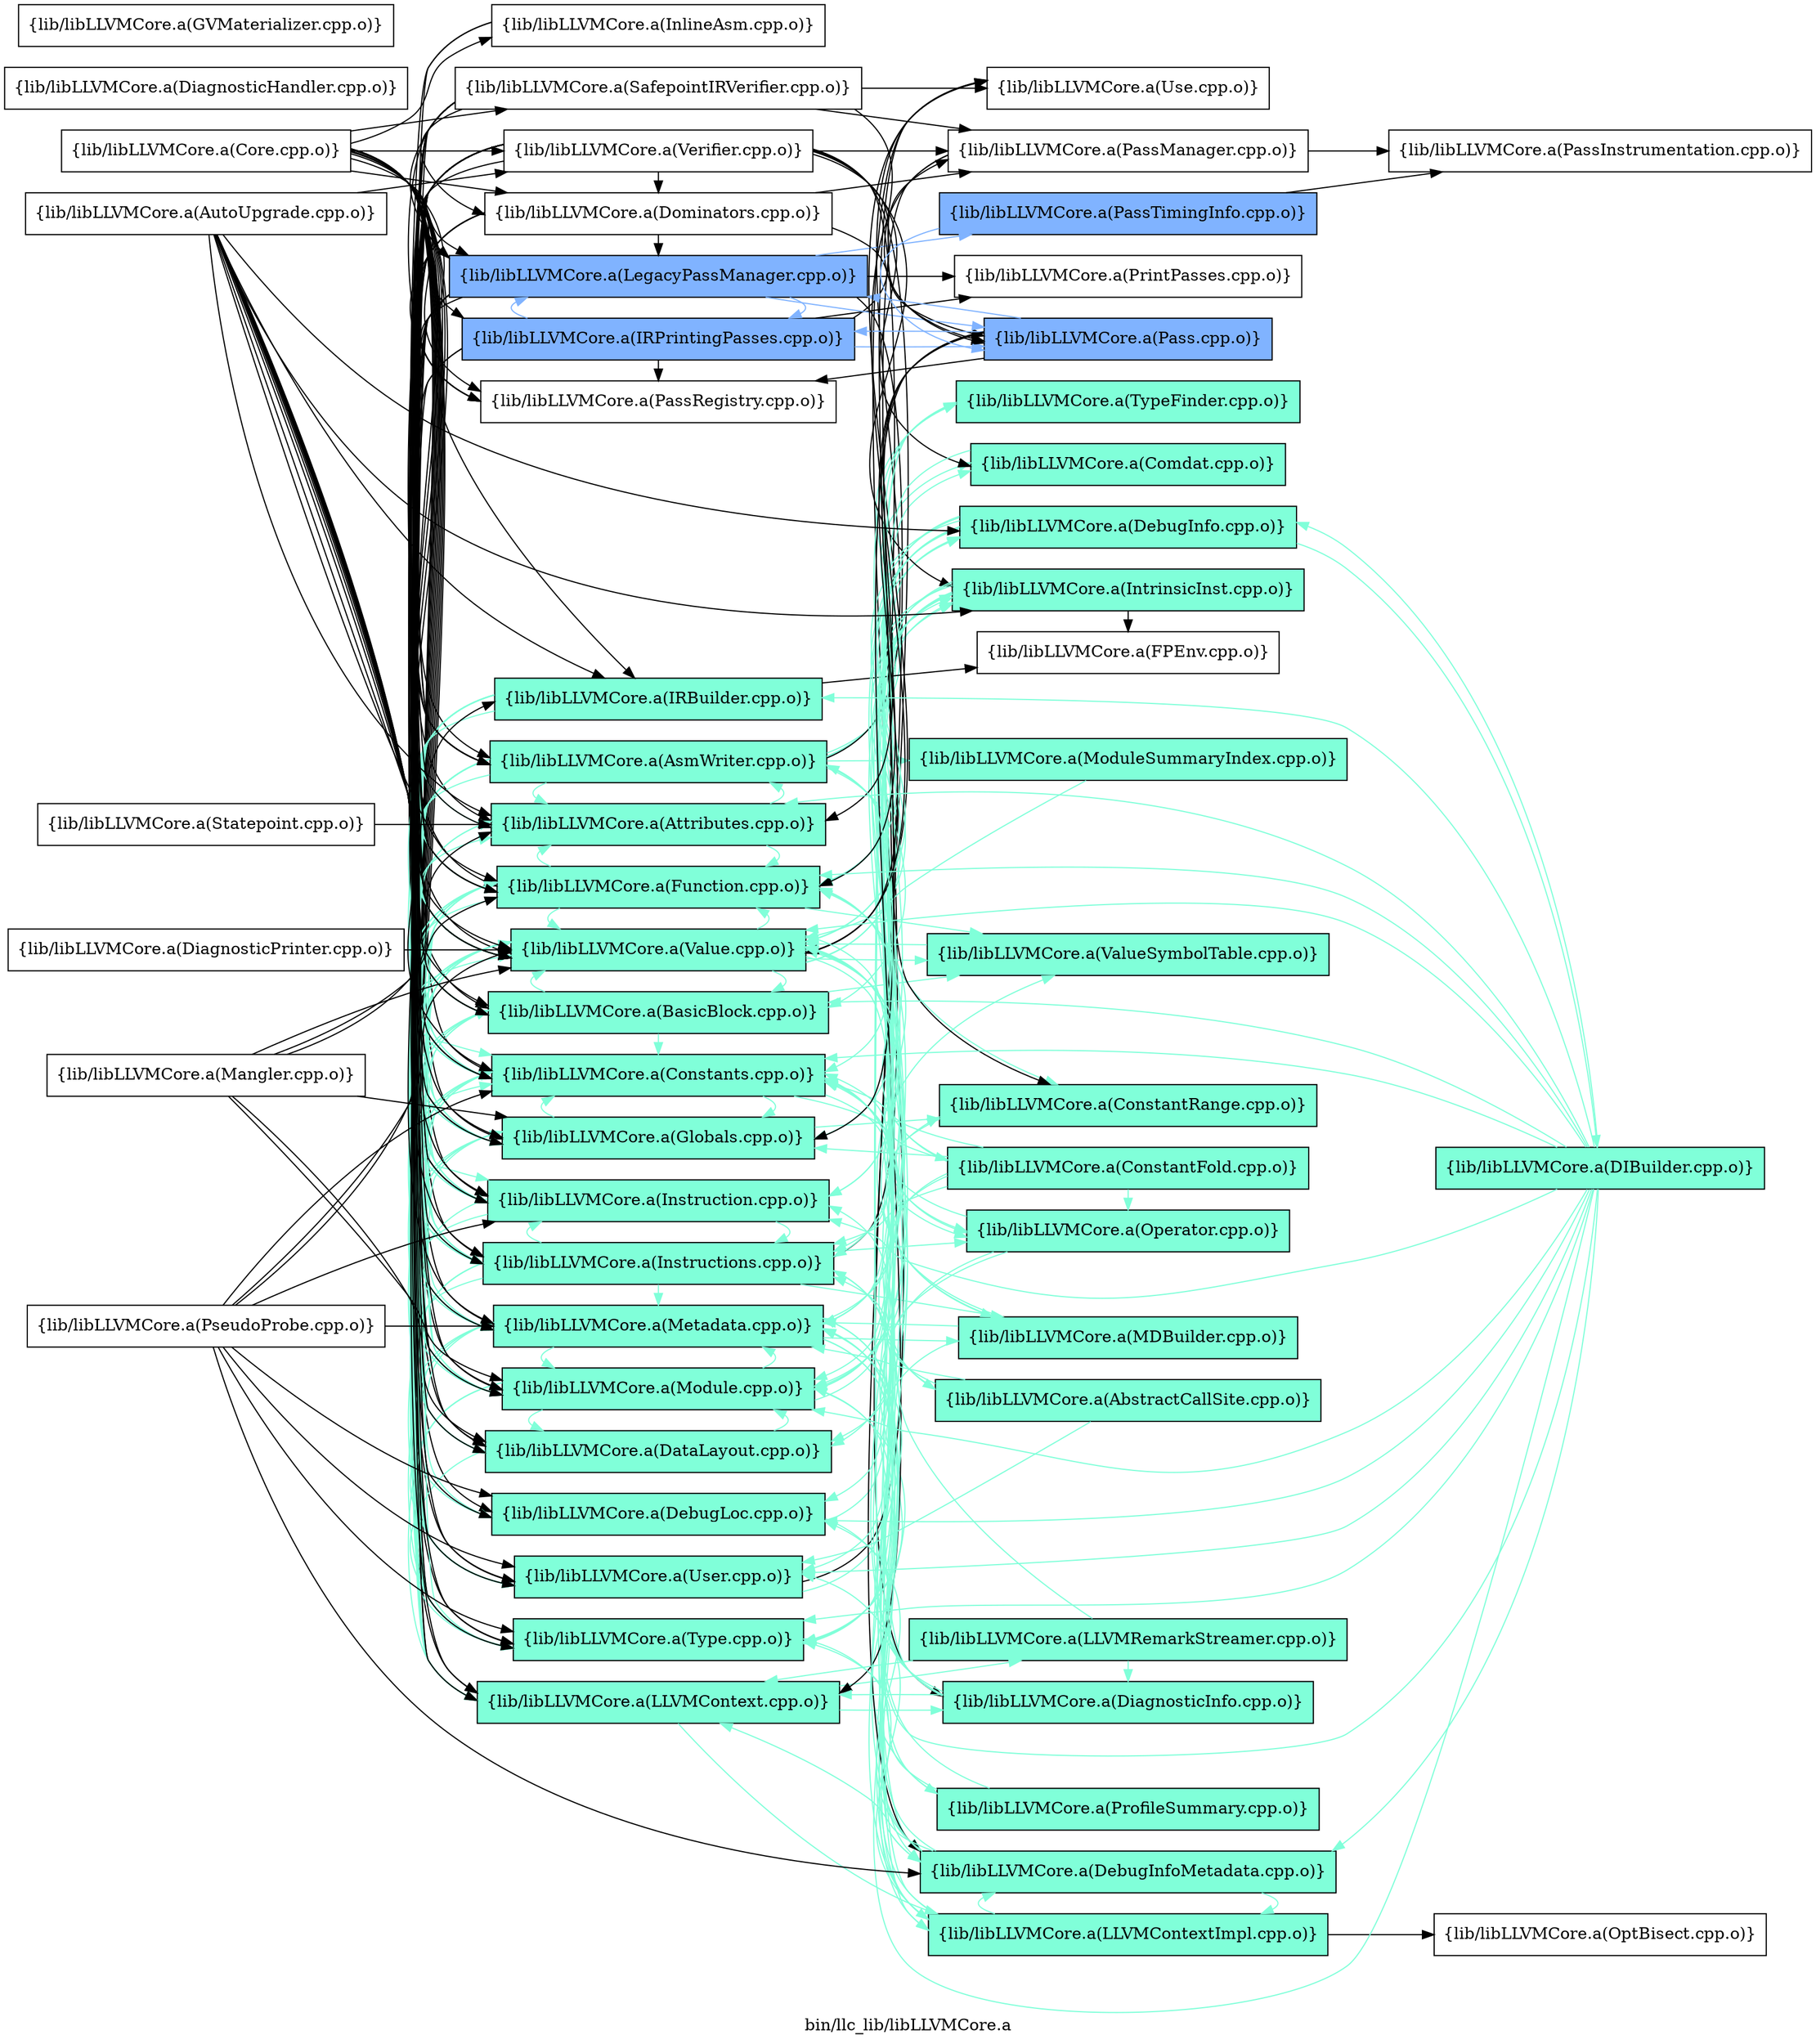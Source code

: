 digraph "bin/llc_lib/libLLVMCore.a" {
	label="bin/llc_lib/libLLVMCore.a";
	rankdir=LR;
	{ rank=same; Node0x556d1ba22d98;  }
	{ rank=same; Node0x556d1ba23798; Node0x556d1ba25278; Node0x556d1ba25098; Node0x556d1ba23068; Node0x556d1ba1ea68; Node0x556d1ba22578; Node0x556d1ba25a48; Node0x556d1ba252c8; Node0x556d1ba24cd8; Node0x556d1ba30538; Node0x556d1ba31078; Node0x556d1ba31848; Node0x556d1ba38788; Node0x556d1ba37608; Node0x556d1ba39778; Node0x556d1ba35c68; Node0x556d1ba2fb88; Node0x556d1ba2f318; Node0x556d1ba2ad18; Node0x556d1ba1be08; Node0x556d1ba1fdc8; Node0x556d1ba1e838; Node0x556d1ba1f558; Node0x556d1ba2d1a8;  }
	{ rank=same; Node0x556d1ba21cb8; Node0x556d1ba214e8; Node0x556d1ba22de8; Node0x556d1ba39548; Node0x556d1ba2d6f8; Node0x556d1ba2e418; Node0x556d1ba20a98; Node0x556d1ba20458; Node0x556d1ba2ca78; Node0x556d1ba21768; Node0x556d1ba1e888; Node0x556d1ba2c3e8; Node0x556d1ba2d068; Node0x556d1ba23b08; Node0x556d1ba266c8; Node0x556d1ba32158; Node0x556d1ba1c218; Node0x556d1ba390e8; Node0x556d1ba21a88; Node0x556d1ba357b8; Node0x556d1ba1dde8; Node0x556d1ba1ca88;  }
	{ rank=same; Node0x556d1ba22d98;  }
	{ rank=same; Node0x556d1ba23798; Node0x556d1ba25278; Node0x556d1ba25098; Node0x556d1ba23068; Node0x556d1ba1ea68; Node0x556d1ba22578; Node0x556d1ba25a48; Node0x556d1ba252c8; Node0x556d1ba24cd8; Node0x556d1ba30538; Node0x556d1ba31078; Node0x556d1ba31848; Node0x556d1ba38788; Node0x556d1ba37608; Node0x556d1ba39778; Node0x556d1ba35c68; Node0x556d1ba2fb88; Node0x556d1ba2f318; Node0x556d1ba2ad18; Node0x556d1ba1be08; Node0x556d1ba1fdc8; Node0x556d1ba1e838; Node0x556d1ba1f558; Node0x556d1ba2d1a8;  }
	{ rank=same; Node0x556d1ba21cb8; Node0x556d1ba214e8; Node0x556d1ba22de8; Node0x556d1ba39548; Node0x556d1ba2d6f8; Node0x556d1ba2e418; Node0x556d1ba20a98; Node0x556d1ba20458; Node0x556d1ba2ca78; Node0x556d1ba21768; Node0x556d1ba1e888; Node0x556d1ba2c3e8; Node0x556d1ba2d068; Node0x556d1ba23b08; Node0x556d1ba266c8; Node0x556d1ba32158; Node0x556d1ba1c218; Node0x556d1ba390e8; Node0x556d1ba21a88; Node0x556d1ba357b8; Node0x556d1ba1dde8; Node0x556d1ba1ca88;  }

	Node0x556d1ba22d98 [shape=record,shape=box,group=0,label="{lib/libLLVMCore.a(Core.cpp.o)}"];
	Node0x556d1ba22d98 -> Node0x556d1ba23798;
	Node0x556d1ba22d98 -> Node0x556d1ba25278;
	Node0x556d1ba22d98 -> Node0x556d1ba25098;
	Node0x556d1ba22d98 -> Node0x556d1ba23068;
	Node0x556d1ba22d98 -> Node0x556d1ba1ea68;
	Node0x556d1ba22d98 -> Node0x556d1ba22578;
	Node0x556d1ba22d98 -> Node0x556d1ba25a48;
	Node0x556d1ba22d98 -> Node0x556d1ba252c8;
	Node0x556d1ba22d98 -> Node0x556d1ba24cd8;
	Node0x556d1ba22d98 -> Node0x556d1ba30538;
	Node0x556d1ba22d98 -> Node0x556d1ba31078;
	Node0x556d1ba22d98 -> Node0x556d1ba31848;
	Node0x556d1ba22d98 -> Node0x556d1ba38788;
	Node0x556d1ba22d98 -> Node0x556d1ba37608;
	Node0x556d1ba22d98 -> Node0x556d1ba39778;
	Node0x556d1ba22d98 -> Node0x556d1ba35c68;
	Node0x556d1ba22d98 -> Node0x556d1ba2fb88;
	Node0x556d1ba22d98 -> Node0x556d1ba2f318;
	Node0x556d1ba22d98 -> Node0x556d1ba2ad18;
	Node0x556d1ba22d98 -> Node0x556d1ba1be08;
	Node0x556d1ba22d98 -> Node0x556d1ba1fdc8;
	Node0x556d1ba22d98 -> Node0x556d1ba1e838;
	Node0x556d1ba22d98 -> Node0x556d1ba1f558;
	Node0x556d1ba22d98 -> Node0x556d1ba2d1a8;
	Node0x556d1ba1ea68 [shape=record,shape=box,group=1,style=filled,fillcolor="0.450000 0.5 1",label="{lib/libLLVMCore.a(DataLayout.cpp.o)}"];
	Node0x556d1ba1ea68 -> Node0x556d1ba24cd8[color="0.450000 0.5 1"];
	Node0x556d1ba1ea68 -> Node0x556d1ba2f318[color="0.450000 0.5 1"];
	Node0x556d1ba1ea68 -> Node0x556d1ba1fdc8[color="0.450000 0.5 1"];
	Node0x556d1ba21e98 [shape=record,shape=box,group=0,label="{lib/libLLVMCore.a(DiagnosticHandler.cpp.o)}"];
	Node0x556d1ba39778 [shape=record,shape=box,group=1,style=filled,fillcolor="0.450000 0.5 1",label="{lib/libLLVMCore.a(LLVMContext.cpp.o)}"];
	Node0x556d1ba39778 -> Node0x556d1ba21a88[color="0.450000 0.5 1"];
	Node0x556d1ba39778 -> Node0x556d1ba390e8[color="0.450000 0.5 1"];
	Node0x556d1ba39778 -> Node0x556d1ba357b8[color="0.450000 0.5 1"];
	Node0x556d1ba357b8 [shape=record,shape=box,group=1,style=filled,fillcolor="0.450000 0.5 1",label="{lib/libLLVMCore.a(LLVMRemarkStreamer.cpp.o)}"];
	Node0x556d1ba357b8 -> Node0x556d1ba21a88[color="0.450000 0.5 1"];
	Node0x556d1ba357b8 -> Node0x556d1ba39778[color="0.450000 0.5 1"];
	Node0x556d1ba357b8 -> Node0x556d1ba1f558[color="0.450000 0.5 1"];
	Node0x556d1ba35c68 [shape=record,shape=box,group=2,style=filled,fillcolor="0.600000 0.5 1",label="{lib/libLLVMCore.a(LegacyPassManager.cpp.o)}"];
	Node0x556d1ba35c68 -> Node0x556d1ba23798;
	Node0x556d1ba35c68 -> Node0x556d1ba21a88;
	Node0x556d1ba35c68 -> Node0x556d1ba252c8;
	Node0x556d1ba35c68 -> Node0x556d1ba24cd8;
	Node0x556d1ba35c68 -> Node0x556d1ba31078[color="0.600000 0.5 1"];
	Node0x556d1ba35c68 -> Node0x556d1ba39778;
	Node0x556d1ba35c68 -> Node0x556d1ba2f318;
	Node0x556d1ba35c68 -> Node0x556d1ba2c3e8[color="0.600000 0.5 1"];
	Node0x556d1ba35c68 -> Node0x556d1ba2ad18;
	Node0x556d1ba35c68 -> Node0x556d1ba1dde8[color="0.600000 0.5 1"];
	Node0x556d1ba35c68 -> Node0x556d1ba1c218;
	Node0x556d1ba35c68 -> Node0x556d1ba1f558;
	Node0x556d1ba2f318 [shape=record,shape=box,group=1,style=filled,fillcolor="0.450000 0.5 1",label="{lib/libLLVMCore.a(Module.cpp.o)}"];
	Node0x556d1ba2f318 -> Node0x556d1ba21cb8[color="0.450000 0.5 1"];
	Node0x556d1ba2f318 -> Node0x556d1ba23068[color="0.450000 0.5 1"];
	Node0x556d1ba2f318 -> Node0x556d1ba1ea68[color="0.450000 0.5 1"];
	Node0x556d1ba2f318 -> Node0x556d1ba252c8[color="0.450000 0.5 1"];
	Node0x556d1ba2f318 -> Node0x556d1ba24cd8[color="0.450000 0.5 1"];
	Node0x556d1ba2f318 -> Node0x556d1ba39778[color="0.450000 0.5 1"];
	Node0x556d1ba2f318 -> Node0x556d1ba2fb88[color="0.450000 0.5 1"];
	Node0x556d1ba2f318 -> Node0x556d1ba1ca88[color="0.450000 0.5 1"];
	Node0x556d1ba2f318 -> Node0x556d1ba1fdc8[color="0.450000 0.5 1"];
	Node0x556d1ba2f318 -> Node0x556d1ba20a98[color="0.450000 0.5 1"];
	Node0x556d1ba2f318 -> Node0x556d1ba1e838[color="0.450000 0.5 1"];
	Node0x556d1ba2f318 -> Node0x556d1ba1f558[color="0.450000 0.5 1"];
	Node0x556d1ba2f318 -> Node0x556d1ba2ca78[color="0.450000 0.5 1"];
	Node0x556d1ba2ad18 [shape=record,shape=box,group=0,label="{lib/libLLVMCore.a(PassRegistry.cpp.o)}"];
	Node0x556d1ba2d1a8 [shape=record,shape=box,group=0,label="{lib/libLLVMCore.a(Verifier.cpp.o)}"];
	Node0x556d1ba2d1a8 -> Node0x556d1ba23798;
	Node0x556d1ba2d1a8 -> Node0x556d1ba25278;
	Node0x556d1ba2d1a8 -> Node0x556d1ba25098;
	Node0x556d1ba2d1a8 -> Node0x556d1ba21cb8;
	Node0x556d1ba2d1a8 -> Node0x556d1ba214e8;
	Node0x556d1ba2d1a8 -> Node0x556d1ba23068;
	Node0x556d1ba2d1a8 -> Node0x556d1ba1ea68;
	Node0x556d1ba2d1a8 -> Node0x556d1ba22de8;
	Node0x556d1ba2d1a8 -> Node0x556d1ba22578;
	Node0x556d1ba2d1a8 -> Node0x556d1ba25a48;
	Node0x556d1ba2d1a8 -> Node0x556d1ba252c8;
	Node0x556d1ba2d1a8 -> Node0x556d1ba24cd8;
	Node0x556d1ba2d1a8 -> Node0x556d1ba38788;
	Node0x556d1ba2d1a8 -> Node0x556d1ba37608;
	Node0x556d1ba2d1a8 -> Node0x556d1ba39548;
	Node0x556d1ba2d1a8 -> Node0x556d1ba39778;
	Node0x556d1ba2d1a8 -> Node0x556d1ba35c68;
	Node0x556d1ba2d1a8 -> Node0x556d1ba2fb88;
	Node0x556d1ba2d1a8 -> Node0x556d1ba2f318;
	Node0x556d1ba2d1a8 -> Node0x556d1ba2c3e8;
	Node0x556d1ba2d1a8 -> Node0x556d1ba2d068;
	Node0x556d1ba2d1a8 -> Node0x556d1ba2ad18;
	Node0x556d1ba2d1a8 -> Node0x556d1ba1fdc8;
	Node0x556d1ba2d1a8 -> Node0x556d1ba1e838;
	Node0x556d1ba2d1a8 -> Node0x556d1ba1f558;
	Node0x556d1ba2c3e8 [shape=record,shape=box,group=2,style=filled,fillcolor="0.600000 0.5 1",label="{lib/libLLVMCore.a(Pass.cpp.o)}"];
	Node0x556d1ba2c3e8 -> Node0x556d1ba25278;
	Node0x556d1ba2c3e8 -> Node0x556d1ba252c8;
	Node0x556d1ba2c3e8 -> Node0x556d1ba31078[color="0.600000 0.5 1"];
	Node0x556d1ba2c3e8 -> Node0x556d1ba39778;
	Node0x556d1ba2c3e8 -> Node0x556d1ba35c68[color="0.600000 0.5 1"];
	Node0x556d1ba2c3e8 -> Node0x556d1ba2ad18;
	Node0x556d1ba2c3e8 -> Node0x556d1ba1f558;
	Node0x556d1ba1f558 [shape=record,shape=box,group=1,style=filled,fillcolor="0.450000 0.5 1",label="{lib/libLLVMCore.a(Value.cpp.o)}"];
	Node0x556d1ba1f558 -> Node0x556d1ba25278[color="0.450000 0.5 1"];
	Node0x556d1ba1f558 -> Node0x556d1ba25098[color="0.450000 0.5 1"];
	Node0x556d1ba1f558 -> Node0x556d1ba23068[color="0.450000 0.5 1"];
	Node0x556d1ba1f558 -> Node0x556d1ba1ea68[color="0.450000 0.5 1"];
	Node0x556d1ba1f558 -> Node0x556d1ba1e888[color="0.450000 0.5 1"];
	Node0x556d1ba1f558 -> Node0x556d1ba252c8[color="0.450000 0.5 1"];
	Node0x556d1ba1f558 -> Node0x556d1ba24cd8[color="0.450000 0.5 1"];
	Node0x556d1ba1f558 -> Node0x556d1ba38788[color="0.450000 0.5 1"];
	Node0x556d1ba1f558 -> Node0x556d1ba37608[color="0.450000 0.5 1"];
	Node0x556d1ba1f558 -> Node0x556d1ba39548[color="0.450000 0.5 1"];
	Node0x556d1ba1f558 -> Node0x556d1ba39778[color="0.450000 0.5 1"];
	Node0x556d1ba1f558 -> Node0x556d1ba390e8[color="0.450000 0.5 1"];
	Node0x556d1ba1f558 -> Node0x556d1ba2fb88[color="0.450000 0.5 1"];
	Node0x556d1ba1f558 -> Node0x556d1ba2e418[color="0.450000 0.5 1"];
	Node0x556d1ba1f558 -> Node0x556d1ba1fdc8[color="0.450000 0.5 1"];
	Node0x556d1ba1f558 -> Node0x556d1ba20458;
	Node0x556d1ba1f558 -> Node0x556d1ba1e838[color="0.450000 0.5 1"];
	Node0x556d1ba1f558 -> Node0x556d1ba2ca78[color="0.450000 0.5 1"];
	Node0x556d1ba25278 [shape=record,shape=box,group=1,style=filled,fillcolor="0.450000 0.5 1",label="{lib/libLLVMCore.a(Attributes.cpp.o)}"];
	Node0x556d1ba25278 -> Node0x556d1ba23798[color="0.450000 0.5 1"];
	Node0x556d1ba25278 -> Node0x556d1ba252c8[color="0.450000 0.5 1"];
	Node0x556d1ba23068 [shape=record,shape=box,group=1,style=filled,fillcolor="0.450000 0.5 1",label="{lib/libLLVMCore.a(Constants.cpp.o)}"];
	Node0x556d1ba23068 -> Node0x556d1ba21768[color="0.450000 0.5 1"];
	Node0x556d1ba23068 -> Node0x556d1ba252c8[color="0.450000 0.5 1"];
	Node0x556d1ba23068 -> Node0x556d1ba24cd8[color="0.450000 0.5 1"];
	Node0x556d1ba23068 -> Node0x556d1ba38788[color="0.450000 0.5 1"];
	Node0x556d1ba23068 -> Node0x556d1ba37608[color="0.450000 0.5 1"];
	Node0x556d1ba23068 -> Node0x556d1ba2e418[color="0.450000 0.5 1"];
	Node0x556d1ba23068 -> Node0x556d1ba1fdc8[color="0.450000 0.5 1"];
	Node0x556d1ba23068 -> Node0x556d1ba1e838[color="0.450000 0.5 1"];
	Node0x556d1ba23068 -> Node0x556d1ba1f558[color="0.450000 0.5 1"];
	Node0x556d1ba2ef08 [shape=record,shape=box,group=0,label="{lib/libLLVMCore.a(Mangler.cpp.o)}"];
	Node0x556d1ba2ef08 -> Node0x556d1ba25278;
	Node0x556d1ba2ef08 -> Node0x556d1ba1ea68;
	Node0x556d1ba2ef08 -> Node0x556d1ba252c8;
	Node0x556d1ba2ef08 -> Node0x556d1ba24cd8;
	Node0x556d1ba2ef08 -> Node0x556d1ba2f318;
	Node0x556d1ba2ef08 -> Node0x556d1ba1f558;
	Node0x556d1ba2fb88 [shape=record,shape=box,group=1,style=filled,fillcolor="0.450000 0.5 1",label="{lib/libLLVMCore.a(Metadata.cpp.o)}"];
	Node0x556d1ba2fb88 -> Node0x556d1ba214e8[color="0.450000 0.5 1"];
	Node0x556d1ba2fb88 -> Node0x556d1ba23068[color="0.450000 0.5 1"];
	Node0x556d1ba2fb88 -> Node0x556d1ba22de8[color="0.450000 0.5 1"];
	Node0x556d1ba2fb88 -> Node0x556d1ba22578[color="0.450000 0.5 1"];
	Node0x556d1ba2fb88 -> Node0x556d1ba39778[color="0.450000 0.5 1"];
	Node0x556d1ba2fb88 -> Node0x556d1ba390e8[color="0.450000 0.5 1"];
	Node0x556d1ba2fb88 -> Node0x556d1ba266c8[color="0.450000 0.5 1"];
	Node0x556d1ba2fb88 -> Node0x556d1ba2f318[color="0.450000 0.5 1"];
	Node0x556d1ba2fb88 -> Node0x556d1ba1fdc8[color="0.450000 0.5 1"];
	Node0x556d1ba2fb88 -> Node0x556d1ba1f558[color="0.450000 0.5 1"];
	Node0x556d1ba21a88 [shape=record,shape=box,group=1,style=filled,fillcolor="0.450000 0.5 1",label="{lib/libLLVMCore.a(DiagnosticInfo.cpp.o)}"];
	Node0x556d1ba21a88 -> Node0x556d1ba23798[color="0.450000 0.5 1"];
	Node0x556d1ba21a88 -> Node0x556d1ba22578[color="0.450000 0.5 1"];
	Node0x556d1ba21a88 -> Node0x556d1ba252c8[color="0.450000 0.5 1"];
	Node0x556d1ba21a88 -> Node0x556d1ba38788[color="0.450000 0.5 1"];
	Node0x556d1ba21a88 -> Node0x556d1ba39778[color="0.450000 0.5 1"];
	Node0x556d1ba21a88 -> Node0x556d1ba2fb88[color="0.450000 0.5 1"];
	Node0x556d1ba21a88 -> Node0x556d1ba1f558[color="0.450000 0.5 1"];
	Node0x556d1ba252c8 [shape=record,shape=box,group=1,style=filled,fillcolor="0.450000 0.5 1",label="{lib/libLLVMCore.a(Function.cpp.o)}"];
	Node0x556d1ba252c8 -> Node0x556d1ba23b08[color="0.450000 0.5 1"];
	Node0x556d1ba252c8 -> Node0x556d1ba25278[color="0.450000 0.5 1"];
	Node0x556d1ba252c8 -> Node0x556d1ba25098[color="0.450000 0.5 1"];
	Node0x556d1ba252c8 -> Node0x556d1ba23068[color="0.450000 0.5 1"];
	Node0x556d1ba252c8 -> Node0x556d1ba1ea68[color="0.450000 0.5 1"];
	Node0x556d1ba252c8 -> Node0x556d1ba24cd8[color="0.450000 0.5 1"];
	Node0x556d1ba252c8 -> Node0x556d1ba37608[color="0.450000 0.5 1"];
	Node0x556d1ba252c8 -> Node0x556d1ba39548[color="0.450000 0.5 1"];
	Node0x556d1ba252c8 -> Node0x556d1ba39778[color="0.450000 0.5 1"];
	Node0x556d1ba252c8 -> Node0x556d1ba266c8[color="0.450000 0.5 1"];
	Node0x556d1ba252c8 -> Node0x556d1ba2fb88[color="0.450000 0.5 1"];
	Node0x556d1ba252c8 -> Node0x556d1ba2f318[color="0.450000 0.5 1"];
	Node0x556d1ba252c8 -> Node0x556d1ba1fdc8[color="0.450000 0.5 1"];
	Node0x556d1ba252c8 -> Node0x556d1ba1e838[color="0.450000 0.5 1"];
	Node0x556d1ba252c8 -> Node0x556d1ba1f558[color="0.450000 0.5 1"];
	Node0x556d1ba252c8 -> Node0x556d1ba2ca78[color="0.450000 0.5 1"];
	Node0x556d1ba24cd8 [shape=record,shape=box,group=1,style=filled,fillcolor="0.450000 0.5 1",label="{lib/libLLVMCore.a(Globals.cpp.o)}"];
	Node0x556d1ba24cd8 -> Node0x556d1ba214e8[color="0.450000 0.5 1"];
	Node0x556d1ba24cd8 -> Node0x556d1ba23068[color="0.450000 0.5 1"];
	Node0x556d1ba24cd8 -> Node0x556d1ba252c8[color="0.450000 0.5 1"];
	Node0x556d1ba24cd8 -> Node0x556d1ba2fb88[color="0.450000 0.5 1"];
	Node0x556d1ba24cd8 -> Node0x556d1ba2f318[color="0.450000 0.5 1"];
	Node0x556d1ba24cd8 -> Node0x556d1ba1fdc8[color="0.450000 0.5 1"];
	Node0x556d1ba24cd8 -> Node0x556d1ba1e838[color="0.450000 0.5 1"];
	Node0x556d1ba24cd8 -> Node0x556d1ba1f558[color="0.450000 0.5 1"];
	Node0x556d1ba30538 [shape=record,shape=box,group=1,style=filled,fillcolor="0.450000 0.5 1",label="{lib/libLLVMCore.a(IRBuilder.cpp.o)}"];
	Node0x556d1ba30538 -> Node0x556d1ba25278[color="0.450000 0.5 1"];
	Node0x556d1ba30538 -> Node0x556d1ba25098[color="0.450000 0.5 1"];
	Node0x556d1ba30538 -> Node0x556d1ba23068[color="0.450000 0.5 1"];
	Node0x556d1ba30538 -> Node0x556d1ba1ea68[color="0.450000 0.5 1"];
	Node0x556d1ba30538 -> Node0x556d1ba252c8[color="0.450000 0.5 1"];
	Node0x556d1ba30538 -> Node0x556d1ba24cd8[color="0.450000 0.5 1"];
	Node0x556d1ba30538 -> Node0x556d1ba32158;
	Node0x556d1ba30538 -> Node0x556d1ba38788[color="0.450000 0.5 1"];
	Node0x556d1ba30538 -> Node0x556d1ba37608[color="0.450000 0.5 1"];
	Node0x556d1ba30538 -> Node0x556d1ba2fb88[color="0.450000 0.5 1"];
	Node0x556d1ba30538 -> Node0x556d1ba1fdc8[color="0.450000 0.5 1"];
	Node0x556d1ba30538 -> Node0x556d1ba1e838[color="0.450000 0.5 1"];
	Node0x556d1ba30538 -> Node0x556d1ba1f558[color="0.450000 0.5 1"];
	Node0x556d1ba31848 [shape=record,shape=box,group=0,label="{lib/libLLVMCore.a(InlineAsm.cpp.o)}"];
	Node0x556d1ba31848 -> Node0x556d1ba1fdc8;
	Node0x556d1ba31848 -> Node0x556d1ba1f558;
	Node0x556d1ba38788 [shape=record,shape=box,group=1,style=filled,fillcolor="0.450000 0.5 1",label="{lib/libLLVMCore.a(Instruction.cpp.o)}"];
	Node0x556d1ba38788 -> Node0x556d1ba25278[color="0.450000 0.5 1"];
	Node0x556d1ba38788 -> Node0x556d1ba25098[color="0.450000 0.5 1"];
	Node0x556d1ba38788 -> Node0x556d1ba23068[color="0.450000 0.5 1"];
	Node0x556d1ba38788 -> Node0x556d1ba37608[color="0.450000 0.5 1"];
	Node0x556d1ba38788 -> Node0x556d1ba2fb88[color="0.450000 0.5 1"];
	Node0x556d1ba38788 -> Node0x556d1ba1e838[color="0.450000 0.5 1"];
	Node0x556d1ba38788 -> Node0x556d1ba1f558[color="0.450000 0.5 1"];
	Node0x556d1ba37608 [shape=record,shape=box,group=1,style=filled,fillcolor="0.450000 0.5 1",label="{lib/libLLVMCore.a(Instructions.cpp.o)}"];
	Node0x556d1ba37608 -> Node0x556d1ba25278[color="0.450000 0.5 1"];
	Node0x556d1ba37608 -> Node0x556d1ba25098[color="0.450000 0.5 1"];
	Node0x556d1ba37608 -> Node0x556d1ba23068[color="0.450000 0.5 1"];
	Node0x556d1ba37608 -> Node0x556d1ba1ea68[color="0.450000 0.5 1"];
	Node0x556d1ba37608 -> Node0x556d1ba252c8[color="0.450000 0.5 1"];
	Node0x556d1ba37608 -> Node0x556d1ba38788[color="0.450000 0.5 1"];
	Node0x556d1ba37608 -> Node0x556d1ba390e8[color="0.450000 0.5 1"];
	Node0x556d1ba37608 -> Node0x556d1ba266c8[color="0.450000 0.5 1"];
	Node0x556d1ba37608 -> Node0x556d1ba2fb88[color="0.450000 0.5 1"];
	Node0x556d1ba37608 -> Node0x556d1ba2f318[color="0.450000 0.5 1"];
	Node0x556d1ba37608 -> Node0x556d1ba2e418[color="0.450000 0.5 1"];
	Node0x556d1ba37608 -> Node0x556d1ba1fdc8[color="0.450000 0.5 1"];
	Node0x556d1ba37608 -> Node0x556d1ba20458;
	Node0x556d1ba37608 -> Node0x556d1ba1e838[color="0.450000 0.5 1"];
	Node0x556d1ba37608 -> Node0x556d1ba1f558[color="0.450000 0.5 1"];
	Node0x556d1ba1fdc8 [shape=record,shape=box,group=1,style=filled,fillcolor="0.450000 0.5 1",label="{lib/libLLVMCore.a(Type.cpp.o)}"];
	Node0x556d1ba1fdc8 -> Node0x556d1ba23068[color="0.450000 0.5 1"];
	Node0x556d1ba1e838 [shape=record,shape=box,group=1,style=filled,fillcolor="0.450000 0.5 1",label="{lib/libLLVMCore.a(User.cpp.o)}"];
	Node0x556d1ba1e838 -> Node0x556d1ba39548[color="0.450000 0.5 1"];
	Node0x556d1ba1e838 -> Node0x556d1ba20458;
	Node0x556d1ba25098 [shape=record,shape=box,group=1,style=filled,fillcolor="0.450000 0.5 1",label="{lib/libLLVMCore.a(BasicBlock.cpp.o)}"];
	Node0x556d1ba25098 -> Node0x556d1ba23068[color="0.450000 0.5 1"];
	Node0x556d1ba25098 -> Node0x556d1ba38788[color="0.450000 0.5 1"];
	Node0x556d1ba25098 -> Node0x556d1ba37608[color="0.450000 0.5 1"];
	Node0x556d1ba25098 -> Node0x556d1ba2fb88[color="0.450000 0.5 1"];
	Node0x556d1ba25098 -> Node0x556d1ba1fdc8[color="0.450000 0.5 1"];
	Node0x556d1ba25098 -> Node0x556d1ba1e838[color="0.450000 0.5 1"];
	Node0x556d1ba25098 -> Node0x556d1ba1f558[color="0.450000 0.5 1"];
	Node0x556d1ba25098 -> Node0x556d1ba2ca78[color="0.450000 0.5 1"];
	Node0x556d1ba39548 [shape=record,shape=box,group=1,style=filled,fillcolor="0.450000 0.5 1",label="{lib/libLLVMCore.a(IntrinsicInst.cpp.o)}"];
	Node0x556d1ba39548 -> Node0x556d1ba25098[color="0.450000 0.5 1"];
	Node0x556d1ba39548 -> Node0x556d1ba23068[color="0.450000 0.5 1"];
	Node0x556d1ba39548 -> Node0x556d1ba1ea68[color="0.450000 0.5 1"];
	Node0x556d1ba39548 -> Node0x556d1ba22de8[color="0.450000 0.5 1"];
	Node0x556d1ba39548 -> Node0x556d1ba32158;
	Node0x556d1ba39548 -> Node0x556d1ba38788[color="0.450000 0.5 1"];
	Node0x556d1ba39548 -> Node0x556d1ba37608[color="0.450000 0.5 1"];
	Node0x556d1ba39548 -> Node0x556d1ba2fb88[color="0.450000 0.5 1"];
	Node0x556d1ba39548 -> Node0x556d1ba2f318[color="0.450000 0.5 1"];
	Node0x556d1ba39548 -> Node0x556d1ba1fdc8[color="0.450000 0.5 1"];
	Node0x556d1ba39548 -> Node0x556d1ba1e838[color="0.450000 0.5 1"];
	Node0x556d1ba39548 -> Node0x556d1ba1f558[color="0.450000 0.5 1"];
	Node0x556d1ba2e418 [shape=record,shape=box,group=1,style=filled,fillcolor="0.450000 0.5 1",label="{lib/libLLVMCore.a(Operator.cpp.o)}"];
	Node0x556d1ba2e418 -> Node0x556d1ba23068[color="0.450000 0.5 1"];
	Node0x556d1ba2e418 -> Node0x556d1ba1ea68[color="0.450000 0.5 1"];
	Node0x556d1ba2e418 -> Node0x556d1ba1fdc8[color="0.450000 0.5 1"];
	Node0x556d1ba22de8 [shape=record,shape=box,group=1,style=filled,fillcolor="0.450000 0.5 1",label="{lib/libLLVMCore.a(DebugInfoMetadata.cpp.o)}"];
	Node0x556d1ba22de8 -> Node0x556d1ba23068[color="0.450000 0.5 1"];
	Node0x556d1ba22de8 -> Node0x556d1ba39778[color="0.450000 0.5 1"];
	Node0x556d1ba22de8 -> Node0x556d1ba390e8[color="0.450000 0.5 1"];
	Node0x556d1ba22de8 -> Node0x556d1ba2fb88[color="0.450000 0.5 1"];
	Node0x556d1ba22de8 -> Node0x556d1ba1fdc8[color="0.450000 0.5 1"];
	Node0x556d1ba214e8 [shape=record,shape=box,group=1,style=filled,fillcolor="0.450000 0.5 1",label="{lib/libLLVMCore.a(ConstantRange.cpp.o)}"];
	Node0x556d1ba214e8 -> Node0x556d1ba37608[color="0.450000 0.5 1"];
	Node0x556d1ba22578 [shape=record,shape=box,group=1,style=filled,fillcolor="0.450000 0.5 1",label="{lib/libLLVMCore.a(DebugLoc.cpp.o)}"];
	Node0x556d1ba22578 -> Node0x556d1ba1e888[color="0.450000 0.5 1"];
	Node0x556d1ba22578 -> Node0x556d1ba22de8[color="0.450000 0.5 1"];
	Node0x556d1ba22578 -> Node0x556d1ba2fb88[color="0.450000 0.5 1"];
	Node0x556d1ba25a48 [shape=record,shape=box,group=0,label="{lib/libLLVMCore.a(Dominators.cpp.o)}"];
	Node0x556d1ba25a48 -> Node0x556d1ba23798;
	Node0x556d1ba25a48 -> Node0x556d1ba25098;
	Node0x556d1ba25a48 -> Node0x556d1ba38788;
	Node0x556d1ba25a48 -> Node0x556d1ba35c68;
	Node0x556d1ba25a48 -> Node0x556d1ba2c3e8;
	Node0x556d1ba25a48 -> Node0x556d1ba2d068;
	Node0x556d1ba25a48 -> Node0x556d1ba2ad18;
	Node0x556d1ba25a48 -> Node0x556d1ba1f558;
	Node0x556d1ba20458 [shape=record,shape=box,group=0,label="{lib/libLLVMCore.a(Use.cpp.o)}"];
	Node0x556d1ba23798 [shape=record,shape=box,group=1,style=filled,fillcolor="0.450000 0.5 1",label="{lib/libLLVMCore.a(AsmWriter.cpp.o)}"];
	Node0x556d1ba23798 -> Node0x556d1ba25278[color="0.450000 0.5 1"];
	Node0x556d1ba23798 -> Node0x556d1ba25098[color="0.450000 0.5 1"];
	Node0x556d1ba23798 -> Node0x556d1ba21cb8[color="0.450000 0.5 1"];
	Node0x556d1ba23798 -> Node0x556d1ba214e8[color="0.450000 0.5 1"];
	Node0x556d1ba23798 -> Node0x556d1ba23068[color="0.450000 0.5 1"];
	Node0x556d1ba23798 -> Node0x556d1ba22de8[color="0.450000 0.5 1"];
	Node0x556d1ba23798 -> Node0x556d1ba252c8[color="0.450000 0.5 1"];
	Node0x556d1ba23798 -> Node0x556d1ba24cd8[color="0.450000 0.5 1"];
	Node0x556d1ba23798 -> Node0x556d1ba38788[color="0.450000 0.5 1"];
	Node0x556d1ba23798 -> Node0x556d1ba37608[color="0.450000 0.5 1"];
	Node0x556d1ba23798 -> Node0x556d1ba39548[color="0.450000 0.5 1"];
	Node0x556d1ba23798 -> Node0x556d1ba39778[color="0.450000 0.5 1"];
	Node0x556d1ba23798 -> Node0x556d1ba2fb88[color="0.450000 0.5 1"];
	Node0x556d1ba23798 -> Node0x556d1ba2f318[color="0.450000 0.5 1"];
	Node0x556d1ba23798 -> Node0x556d1ba2d6f8[color="0.450000 0.5 1"];
	Node0x556d1ba23798 -> Node0x556d1ba2e418[color="0.450000 0.5 1"];
	Node0x556d1ba23798 -> Node0x556d1ba1fdc8[color="0.450000 0.5 1"];
	Node0x556d1ba23798 -> Node0x556d1ba20a98[color="0.450000 0.5 1"];
	Node0x556d1ba23798 -> Node0x556d1ba20458;
	Node0x556d1ba23798 -> Node0x556d1ba1e838[color="0.450000 0.5 1"];
	Node0x556d1ba23798 -> Node0x556d1ba1f558[color="0.450000 0.5 1"];
	Node0x556d1ba2d068 [shape=record,shape=box,group=0,label="{lib/libLLVMCore.a(PassManager.cpp.o)}"];
	Node0x556d1ba2d068 -> Node0x556d1ba24cd8;
	Node0x556d1ba2d068 -> Node0x556d1ba2b4e8;
	Node0x556d1ba2d068 -> Node0x556d1ba1f558;
	Node0x556d1ba23b08 [shape=record,shape=box,group=1,style=filled,fillcolor="0.450000 0.5 1",label="{lib/libLLVMCore.a(AbstractCallSite.cpp.o)}"];
	Node0x556d1ba23b08 -> Node0x556d1ba23068[color="0.450000 0.5 1"];
	Node0x556d1ba23b08 -> Node0x556d1ba37608[color="0.450000 0.5 1"];
	Node0x556d1ba23b08 -> Node0x556d1ba2fb88[color="0.450000 0.5 1"];
	Node0x556d1ba23b08 -> Node0x556d1ba1e838[color="0.450000 0.5 1"];
	Node0x556d1ba1c218 [shape=record,shape=box,group=0,label="{lib/libLLVMCore.a(PrintPasses.cpp.o)}"];
	Node0x556d1ba21768 [shape=record,shape=box,group=1,style=filled,fillcolor="0.450000 0.5 1",label="{lib/libLLVMCore.a(ConstantFold.cpp.o)}"];
	Node0x556d1ba21768 -> Node0x556d1ba23068[color="0.450000 0.5 1"];
	Node0x556d1ba21768 -> Node0x556d1ba252c8[color="0.450000 0.5 1"];
	Node0x556d1ba21768 -> Node0x556d1ba24cd8[color="0.450000 0.5 1"];
	Node0x556d1ba21768 -> Node0x556d1ba37608[color="0.450000 0.5 1"];
	Node0x556d1ba21768 -> Node0x556d1ba2f318[color="0.450000 0.5 1"];
	Node0x556d1ba21768 -> Node0x556d1ba2e418[color="0.450000 0.5 1"];
	Node0x556d1ba21768 -> Node0x556d1ba1fdc8[color="0.450000 0.5 1"];
	Node0x556d1ba21768 -> Node0x556d1ba1f558[color="0.450000 0.5 1"];
	Node0x556d1ba1ca88 [shape=record,shape=box,group=1,style=filled,fillcolor="0.450000 0.5 1",label="{lib/libLLVMCore.a(ProfileSummary.cpp.o)}"];
	Node0x556d1ba1ca88 -> Node0x556d1ba23068[color="0.450000 0.5 1"];
	Node0x556d1ba1ca88 -> Node0x556d1ba2fb88[color="0.450000 0.5 1"];
	Node0x556d1ba1ca88 -> Node0x556d1ba1fdc8[color="0.450000 0.5 1"];
	Node0x556d1ba21cb8 [shape=record,shape=box,group=1,style=filled,fillcolor="0.450000 0.5 1",label="{lib/libLLVMCore.a(Comdat.cpp.o)}"];
	Node0x556d1ba21cb8 -> Node0x556d1ba2f318[color="0.450000 0.5 1"];
	Node0x556d1ba1dde8 [shape=record,shape=box,group=2,style=filled,fillcolor="0.600000 0.5 1",label="{lib/libLLVMCore.a(PassTimingInfo.cpp.o)}"];
	Node0x556d1ba1dde8 -> Node0x556d1ba2c3e8[color="0.600000 0.5 1"];
	Node0x556d1ba1dde8 -> Node0x556d1ba2b4e8;
	Node0x556d1ba1e888 [shape=record,shape=box,group=1,style=filled,fillcolor="0.450000 0.5 1",label="{lib/libLLVMCore.a(DebugInfo.cpp.o)}"];
	Node0x556d1ba1e888 -> Node0x556d1ba1f6e8[color="0.450000 0.5 1"];
	Node0x556d1ba1e888 -> Node0x556d1ba22de8[color="0.450000 0.5 1"];
	Node0x556d1ba1e888 -> Node0x556d1ba22578[color="0.450000 0.5 1"];
	Node0x556d1ba1e888 -> Node0x556d1ba252c8[color="0.450000 0.5 1"];
	Node0x556d1ba1e888 -> Node0x556d1ba38788[color="0.450000 0.5 1"];
	Node0x556d1ba1e888 -> Node0x556d1ba2fb88[color="0.450000 0.5 1"];
	Node0x556d1ba1e888 -> Node0x556d1ba2f318[color="0.450000 0.5 1"];
	Node0x556d1ba1e888 -> Node0x556d1ba1f558[color="0.450000 0.5 1"];
	Node0x556d1ba266c8 [shape=record,shape=box,group=1,style=filled,fillcolor="0.450000 0.5 1",label="{lib/libLLVMCore.a(MDBuilder.cpp.o)}"];
	Node0x556d1ba266c8 -> Node0x556d1ba23068[color="0.450000 0.5 1"];
	Node0x556d1ba266c8 -> Node0x556d1ba2fb88[color="0.450000 0.5 1"];
	Node0x556d1ba266c8 -> Node0x556d1ba1fdc8[color="0.450000 0.5 1"];
	Node0x556d1ba266c8 -> Node0x556d1ba1f558[color="0.450000 0.5 1"];
	Node0x556d1ba1f6e8 [shape=record,shape=box,group=1,style=filled,fillcolor="0.450000 0.5 1",label="{lib/libLLVMCore.a(DIBuilder.cpp.o)}"];
	Node0x556d1ba1f6e8 -> Node0x556d1ba25278[color="0.450000 0.5 1"];
	Node0x556d1ba1f6e8 -> Node0x556d1ba25098[color="0.450000 0.5 1"];
	Node0x556d1ba1f6e8 -> Node0x556d1ba23068[color="0.450000 0.5 1"];
	Node0x556d1ba1f6e8 -> Node0x556d1ba1e888[color="0.450000 0.5 1"];
	Node0x556d1ba1f6e8 -> Node0x556d1ba22de8[color="0.450000 0.5 1"];
	Node0x556d1ba1f6e8 -> Node0x556d1ba22578[color="0.450000 0.5 1"];
	Node0x556d1ba1f6e8 -> Node0x556d1ba252c8[color="0.450000 0.5 1"];
	Node0x556d1ba1f6e8 -> Node0x556d1ba30538[color="0.450000 0.5 1"];
	Node0x556d1ba1f6e8 -> Node0x556d1ba38788[color="0.450000 0.5 1"];
	Node0x556d1ba1f6e8 -> Node0x556d1ba37608[color="0.450000 0.5 1"];
	Node0x556d1ba1f6e8 -> Node0x556d1ba2fb88[color="0.450000 0.5 1"];
	Node0x556d1ba1f6e8 -> Node0x556d1ba2f318[color="0.450000 0.5 1"];
	Node0x556d1ba1f6e8 -> Node0x556d1ba1fdc8[color="0.450000 0.5 1"];
	Node0x556d1ba1f6e8 -> Node0x556d1ba1e838[color="0.450000 0.5 1"];
	Node0x556d1ba1f6e8 -> Node0x556d1ba1f558[color="0.450000 0.5 1"];
	Node0x556d1ba31078 [shape=record,shape=box,group=2,style=filled,fillcolor="0.600000 0.5 1",label="{lib/libLLVMCore.a(IRPrintingPasses.cpp.o)}"];
	Node0x556d1ba31078 -> Node0x556d1ba23798;
	Node0x556d1ba31078 -> Node0x556d1ba35c68[color="0.600000 0.5 1"];
	Node0x556d1ba31078 -> Node0x556d1ba2c3e8[color="0.600000 0.5 1"];
	Node0x556d1ba31078 -> Node0x556d1ba2d068;
	Node0x556d1ba31078 -> Node0x556d1ba2ad18;
	Node0x556d1ba31078 -> Node0x556d1ba1c218;
	Node0x556d1ba31078 -> Node0x556d1ba1f558;
	Node0x556d1ba2d6f8 [shape=record,shape=box,group=1,style=filled,fillcolor="0.450000 0.5 1",label="{lib/libLLVMCore.a(ModuleSummaryIndex.cpp.o)}"];
	Node0x556d1ba2d6f8 -> Node0x556d1ba1f558[color="0.450000 0.5 1"];
	Node0x556d1ba20a98 [shape=record,shape=box,group=1,style=filled,fillcolor="0.450000 0.5 1",label="{lib/libLLVMCore.a(TypeFinder.cpp.o)}"];
	Node0x556d1ba20a98 -> Node0x556d1ba252c8[color="0.450000 0.5 1"];
	Node0x556d1ba20a98 -> Node0x556d1ba24cd8[color="0.450000 0.5 1"];
	Node0x556d1ba20a98 -> Node0x556d1ba2fb88[color="0.450000 0.5 1"];
	Node0x556d1ba2ca78 [shape=record,shape=box,group=1,style=filled,fillcolor="0.450000 0.5 1",label="{lib/libLLVMCore.a(ValueSymbolTable.cpp.o)}"];
	Node0x556d1ba2ca78 -> Node0x556d1ba1f558[color="0.450000 0.5 1"];
	Node0x556d1ba1be08 [shape=record,shape=box,group=0,label="{lib/libLLVMCore.a(SafepointIRVerifier.cpp.o)}"];
	Node0x556d1ba1be08 -> Node0x556d1ba23798;
	Node0x556d1ba1be08 -> Node0x556d1ba25098;
	Node0x556d1ba1be08 -> Node0x556d1ba23068;
	Node0x556d1ba1be08 -> Node0x556d1ba25a48;
	Node0x556d1ba1be08 -> Node0x556d1ba252c8;
	Node0x556d1ba1be08 -> Node0x556d1ba38788;
	Node0x556d1ba1be08 -> Node0x556d1ba35c68;
	Node0x556d1ba1be08 -> Node0x556d1ba2c3e8;
	Node0x556d1ba1be08 -> Node0x556d1ba2d068;
	Node0x556d1ba1be08 -> Node0x556d1ba2ad18;
	Node0x556d1ba1be08 -> Node0x556d1ba20458;
	Node0x556d1ba1be08 -> Node0x556d1ba1f558;
	Node0x556d1ba390e8 [shape=record,shape=box,group=1,style=filled,fillcolor="0.450000 0.5 1",label="{lib/libLLVMCore.a(LLVMContextImpl.cpp.o)}"];
	Node0x556d1ba390e8 -> Node0x556d1ba23068[color="0.450000 0.5 1"];
	Node0x556d1ba390e8 -> Node0x556d1ba22de8[color="0.450000 0.5 1"];
	Node0x556d1ba390e8 -> Node0x556d1ba2fb88[color="0.450000 0.5 1"];
	Node0x556d1ba390e8 -> Node0x556d1ba2f318[color="0.450000 0.5 1"];
	Node0x556d1ba390e8 -> Node0x556d1ba2c938;
	Node0x556d1ba390e8 -> Node0x556d1ba1e838[color="0.450000 0.5 1"];
	Node0x556d1ba390e8 -> Node0x556d1ba1f558[color="0.450000 0.5 1"];
	Node0x556d1ba21308 [shape=record,shape=box,group=0,label="{lib/libLLVMCore.a(DiagnosticPrinter.cpp.o)}"];
	Node0x556d1ba21308 -> Node0x556d1ba1f558;
	Node0x556d1ba32158 [shape=record,shape=box,group=0,label="{lib/libLLVMCore.a(FPEnv.cpp.o)}"];
	Node0x556d1ba2c938 [shape=record,shape=box,group=0,label="{lib/libLLVMCore.a(OptBisect.cpp.o)}"];
	Node0x556d1ba2b4e8 [shape=record,shape=box,group=0,label="{lib/libLLVMCore.a(PassInstrumentation.cpp.o)}"];
	Node0x556d1ba19608 [shape=record,shape=box,group=0,label="{lib/libLLVMCore.a(AutoUpgrade.cpp.o)}"];
	Node0x556d1ba19608 -> Node0x556d1ba25278;
	Node0x556d1ba19608 -> Node0x556d1ba25098;
	Node0x556d1ba19608 -> Node0x556d1ba23068;
	Node0x556d1ba19608 -> Node0x556d1ba1ea68;
	Node0x556d1ba19608 -> Node0x556d1ba1e888;
	Node0x556d1ba19608 -> Node0x556d1ba252c8;
	Node0x556d1ba19608 -> Node0x556d1ba24cd8;
	Node0x556d1ba19608 -> Node0x556d1ba30538;
	Node0x556d1ba19608 -> Node0x556d1ba38788;
	Node0x556d1ba19608 -> Node0x556d1ba37608;
	Node0x556d1ba19608 -> Node0x556d1ba39548;
	Node0x556d1ba19608 -> Node0x556d1ba39778;
	Node0x556d1ba19608 -> Node0x556d1ba2fb88;
	Node0x556d1ba19608 -> Node0x556d1ba2f318;
	Node0x556d1ba19608 -> Node0x556d1ba1fdc8;
	Node0x556d1ba19608 -> Node0x556d1ba1e838;
	Node0x556d1ba19608 -> Node0x556d1ba1f558;
	Node0x556d1ba19608 -> Node0x556d1ba2d1a8;
	Node0x556d1ba34fe8 [shape=record,shape=box,group=0,label="{lib/libLLVMCore.a(Statepoint.cpp.o)}"];
	Node0x556d1ba34fe8 -> Node0x556d1ba25278;
	Node0x556d1ba30448 [shape=record,shape=box,group=0,label="{lib/libLLVMCore.a(PseudoProbe.cpp.o)}"];
	Node0x556d1ba30448 -> Node0x556d1ba23068;
	Node0x556d1ba30448 -> Node0x556d1ba22de8;
	Node0x556d1ba30448 -> Node0x556d1ba22578;
	Node0x556d1ba30448 -> Node0x556d1ba30538;
	Node0x556d1ba30448 -> Node0x556d1ba38788;
	Node0x556d1ba30448 -> Node0x556d1ba2fb88;
	Node0x556d1ba30448 -> Node0x556d1ba1fdc8;
	Node0x556d1ba30448 -> Node0x556d1ba1e838;
	Node0x556d1ba30448 -> Node0x556d1ba1f558;
	Node0x556d1ba1b318 [shape=record,shape=box,group=0,label="{lib/libLLVMCore.a(GVMaterializer.cpp.o)}"];
}

